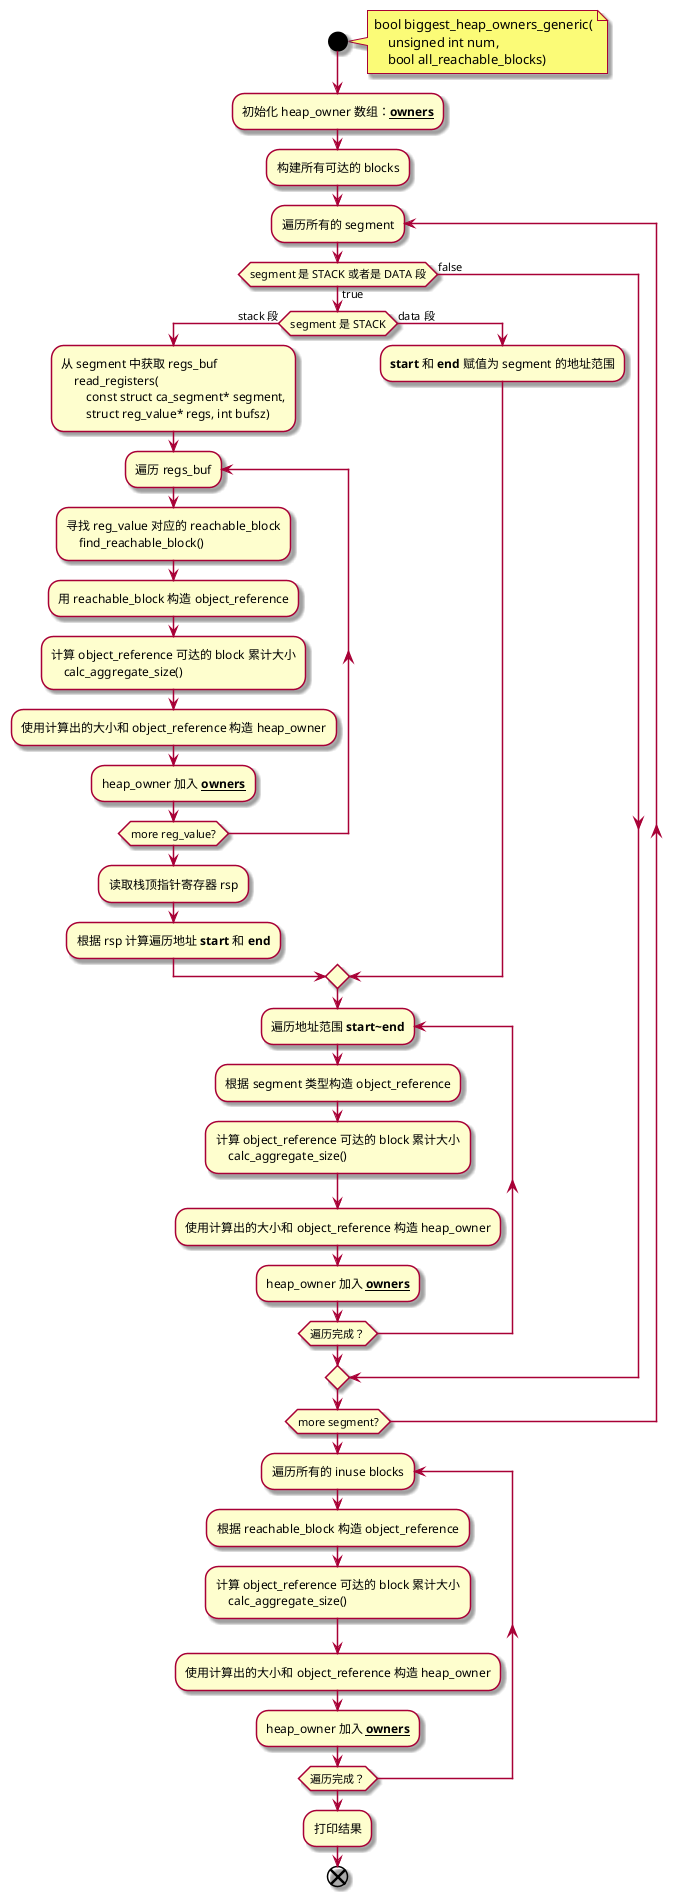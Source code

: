 @startuml biggest_heap_owners_generic
skin rose

start
note right:bool biggest_heap_owners_generic(\n    unsigned int num,\n    bool all_reachable_blocks)

:初始化 heap_owner 数组：__**owners**__;

:构建所有可达的 blocks;

repeat :遍历所有的 segment;
    if (segment 是 STACK 或者是 DATA 段) then (true)
        if (segment 是 STACK) then (stack 段)
            :从 segment 中获取 regs_buf
                read_registers(
                    const struct ca_segment* segment,
                    struct reg_value* regs, int bufsz);
            repeat :遍历 regs_buf;
                :寻找 reg_value 对应的 reachable_block
                    find_reachable_block();
                :用 reachable_block 构造 object_reference;
                :计算 object_reference 可达的 block 累计大小
                    calc_aggregate_size();
                :使用计算出的大小和 object_reference 构造 heap_owner;
                :heap_owner 加入 __**owners**__;
            repeat while (more reg_value?)
            :读取栈顶指针寄存器 rsp;
            :根据 rsp 计算遍历地址 **start** 和 **end**;
        else (data 段)
            :**start** 和 **end** 赋值为 segment 的地址范围;
        endif
        repeat:遍历地址范围 **start~end**;
            :根据 segment 类型构造 object_reference;
            :计算 object_reference 可达的 block 累计大小
                calc_aggregate_size();
            :使用计算出的大小和 object_reference 构造 heap_owner;
            :heap_owner 加入 __**owners**__;
        repeat while (遍历完成？)
    else (false)
    endif
repeat while (more segment?)

repeat :遍历所有的 inuse blocks;
    :根据 reachable_block 构造 object_reference;
    :计算 object_reference 可达的 block 累计大小
        calc_aggregate_size();
    :使用计算出的大小和 object_reference 构造 heap_owner;
    :heap_owner 加入 __**owners**__;
repeat while (遍历完成？)

:打印结果;

end
@enduml